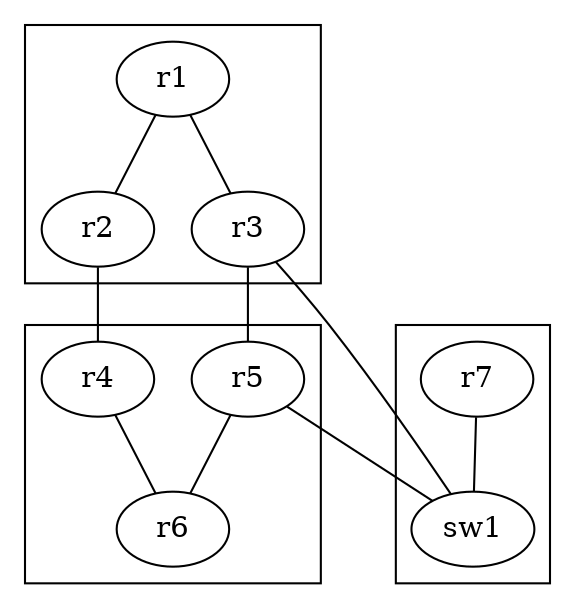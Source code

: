 digraph {

	subgraph cluster_host1 {
                r1[class="router"];
		r2[class="router"];
		r3[class="router"];
        }

        subgraph cluster_host2 {
		r4[class="router"];
		r5[class="router"];
		r6[class="router"];
        }

        subgraph cluster_host3 {
		sw1[class="switch"];
                r7[class="router"];
        }

	r1->r2[dir="none"];
	r1->r3[dir="none"];
	r2->r4[dir="none", class="interface#vlan"];
	r3->r5[dir="none", class="interface#vlan"];
	r4->r6[dir="none"];
	r5->r6[dir="none"];
	r3->sw1[dir="none", class="interface#vlan"];
	r5->sw1[dir="none", class="interface#vlan"];
	r7->sw1[dir="none"];
}
